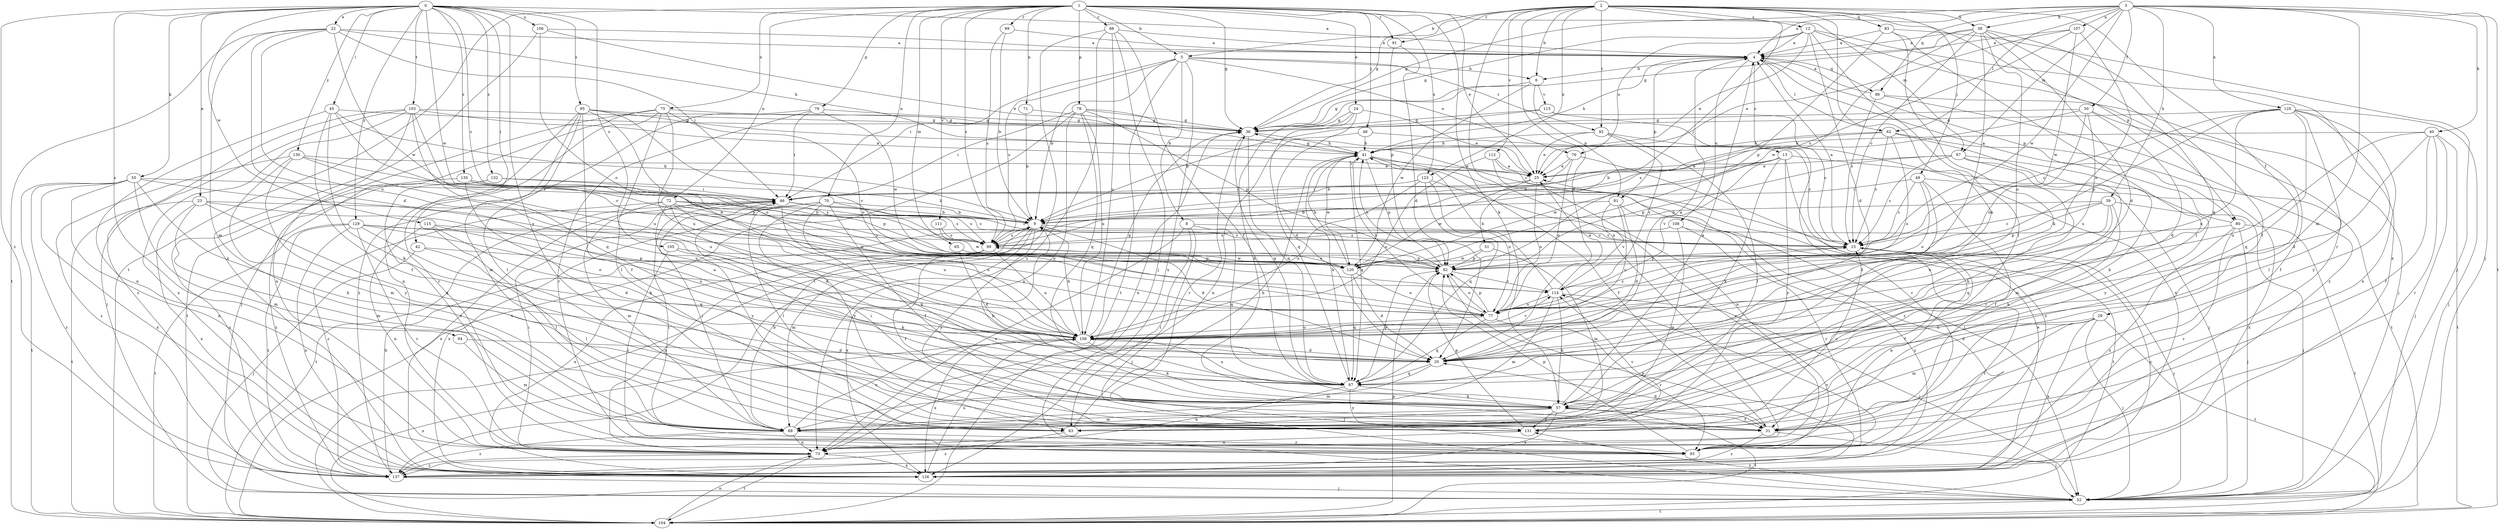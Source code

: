 strict digraph  {
0;
1;
2;
3;
4;
5;
6;
8;
9;
12;
13;
15;
20;
22;
23;
24;
25;
29;
30;
31;
36;
38;
39;
40;
41;
42;
45;
46;
48;
49;
51;
52;
55;
57;
62;
63;
65;
67;
68;
70;
71;
72;
73;
75;
76;
77;
78;
79;
80;
81;
82;
83;
86;
87;
88;
89;
91;
92;
93;
94;
95;
99;
103;
104;
105;
106;
107;
108;
109;
111;
112;
113;
114;
115;
120;
123;
125;
126;
129;
130;
131;
132;
135;
137;
0 -> 4  [label=a];
0 -> 22  [label=e];
0 -> 23  [label=e];
0 -> 42  [label=i];
0 -> 45  [label=i];
0 -> 55  [label=k];
0 -> 94  [label=s];
0 -> 95  [label=s];
0 -> 99  [label=s];
0 -> 103  [label=t];
0 -> 105  [label=u];
0 -> 106  [label=u];
0 -> 115  [label=w];
0 -> 120  [label=w];
0 -> 129  [label=y];
0 -> 130  [label=y];
0 -> 131  [label=y];
0 -> 132  [label=z];
0 -> 135  [label=z];
0 -> 137  [label=z];
1 -> 5  [label=b];
1 -> 24  [label=e];
1 -> 25  [label=e];
1 -> 36  [label=g];
1 -> 48  [label=j];
1 -> 57  [label=k];
1 -> 65  [label=m];
1 -> 67  [label=m];
1 -> 70  [label=n];
1 -> 71  [label=n];
1 -> 72  [label=n];
1 -> 75  [label=o];
1 -> 78  [label=p];
1 -> 79  [label=p];
1 -> 88  [label=r];
1 -> 89  [label=r];
1 -> 91  [label=r];
1 -> 99  [label=s];
1 -> 104  [label=t];
1 -> 111  [label=v];
1 -> 123  [label=x];
2 -> 5  [label=b];
2 -> 6  [label=b];
2 -> 12  [label=c];
2 -> 20  [label=d];
2 -> 29  [label=f];
2 -> 36  [label=g];
2 -> 38  [label=h];
2 -> 49  [label=j];
2 -> 51  [label=j];
2 -> 57  [label=k];
2 -> 73  [label=n];
2 -> 80  [label=p];
2 -> 83  [label=q];
2 -> 91  [label=r];
2 -> 92  [label=r];
2 -> 112  [label=v];
2 -> 123  [label=x];
3 -> 4  [label=a];
3 -> 30  [label=f];
3 -> 36  [label=g];
3 -> 38  [label=h];
3 -> 39  [label=h];
3 -> 40  [label=h];
3 -> 52  [label=j];
3 -> 62  [label=l];
3 -> 67  [label=m];
3 -> 68  [label=m];
3 -> 86  [label=q];
3 -> 104  [label=t];
3 -> 107  [label=u];
3 -> 120  [label=w];
3 -> 125  [label=x];
4 -> 6  [label=b];
4 -> 13  [label=c];
4 -> 41  [label=h];
4 -> 62  [label=l];
4 -> 80  [label=p];
4 -> 81  [label=p];
4 -> 86  [label=q];
4 -> 108  [label=u];
5 -> 6  [label=b];
5 -> 8  [label=b];
5 -> 9  [label=b];
5 -> 46  [label=i];
5 -> 76  [label=o];
5 -> 92  [label=r];
5 -> 99  [label=s];
5 -> 104  [label=t];
5 -> 126  [label=x];
6 -> 36  [label=g];
6 -> 81  [label=p];
6 -> 113  [label=v];
6 -> 120  [label=w];
8 -> 15  [label=c];
8 -> 52  [label=j];
8 -> 63  [label=l];
8 -> 73  [label=n];
8 -> 87  [label=q];
9 -> 15  [label=c];
9 -> 20  [label=d];
9 -> 68  [label=m];
9 -> 99  [label=s];
9 -> 126  [label=x];
9 -> 131  [label=y];
12 -> 4  [label=a];
12 -> 20  [label=d];
12 -> 25  [label=e];
12 -> 36  [label=g];
12 -> 63  [label=l];
12 -> 76  [label=o];
12 -> 93  [label=r];
12 -> 126  [label=x];
13 -> 9  [label=b];
13 -> 25  [label=e];
13 -> 52  [label=j];
13 -> 57  [label=k];
13 -> 93  [label=r];
13 -> 114  [label=v];
13 -> 120  [label=w];
13 -> 131  [label=y];
15 -> 4  [label=a];
15 -> 31  [label=f];
15 -> 52  [label=j];
15 -> 73  [label=n];
15 -> 82  [label=p];
20 -> 4  [label=a];
20 -> 68  [label=m];
20 -> 87  [label=q];
22 -> 4  [label=a];
22 -> 20  [label=d];
22 -> 41  [label=h];
22 -> 46  [label=i];
22 -> 68  [label=m];
22 -> 104  [label=t];
22 -> 109  [label=u];
22 -> 120  [label=w];
23 -> 9  [label=b];
23 -> 68  [label=m];
23 -> 87  [label=q];
23 -> 104  [label=t];
23 -> 109  [label=u];
23 -> 126  [label=x];
24 -> 20  [label=d];
24 -> 25  [label=e];
24 -> 36  [label=g];
24 -> 57  [label=k];
24 -> 87  [label=q];
25 -> 46  [label=i];
25 -> 77  [label=o];
25 -> 120  [label=w];
29 -> 20  [label=d];
29 -> 31  [label=f];
29 -> 52  [label=j];
29 -> 68  [label=m];
29 -> 104  [label=t];
29 -> 109  [label=u];
29 -> 126  [label=x];
30 -> 20  [label=d];
30 -> 31  [label=f];
30 -> 36  [label=g];
30 -> 77  [label=o];
30 -> 99  [label=s];
30 -> 109  [label=u];
31 -> 20  [label=d];
31 -> 46  [label=i];
31 -> 52  [label=j];
31 -> 137  [label=z];
36 -> 41  [label=h];
36 -> 73  [label=n];
36 -> 87  [label=q];
36 -> 93  [label=r];
38 -> 4  [label=a];
38 -> 15  [label=c];
38 -> 20  [label=d];
38 -> 31  [label=f];
38 -> 36  [label=g];
38 -> 77  [label=o];
38 -> 87  [label=q];
38 -> 109  [label=u];
38 -> 120  [label=w];
39 -> 9  [label=b];
39 -> 15  [label=c];
39 -> 52  [label=j];
39 -> 57  [label=k];
39 -> 82  [label=p];
39 -> 87  [label=q];
39 -> 109  [label=u];
40 -> 20  [label=d];
40 -> 31  [label=f];
40 -> 41  [label=h];
40 -> 52  [label=j];
40 -> 93  [label=r];
40 -> 104  [label=t];
40 -> 109  [label=u];
41 -> 25  [label=e];
41 -> 31  [label=f];
41 -> 36  [label=g];
41 -> 52  [label=j];
41 -> 82  [label=p];
41 -> 87  [label=q];
41 -> 120  [label=w];
42 -> 52  [label=j];
42 -> 63  [label=l];
42 -> 82  [label=p];
45 -> 9  [label=b];
45 -> 31  [label=f];
45 -> 36  [label=g];
45 -> 57  [label=k];
45 -> 73  [label=n];
45 -> 109  [label=u];
46 -> 9  [label=b];
46 -> 15  [label=c];
46 -> 99  [label=s];
46 -> 104  [label=t];
46 -> 109  [label=u];
46 -> 126  [label=x];
48 -> 15  [label=c];
48 -> 41  [label=h];
48 -> 73  [label=n];
49 -> 15  [label=c];
49 -> 20  [label=d];
49 -> 31  [label=f];
49 -> 46  [label=i];
49 -> 77  [label=o];
49 -> 126  [label=x];
51 -> 68  [label=m];
51 -> 82  [label=p];
51 -> 120  [label=w];
52 -> 104  [label=t];
52 -> 131  [label=y];
55 -> 46  [label=i];
55 -> 57  [label=k];
55 -> 68  [label=m];
55 -> 73  [label=n];
55 -> 104  [label=t];
55 -> 109  [label=u];
55 -> 126  [label=x];
55 -> 137  [label=z];
57 -> 4  [label=a];
57 -> 9  [label=b];
57 -> 31  [label=f];
57 -> 63  [label=l];
57 -> 68  [label=m];
57 -> 104  [label=t];
57 -> 126  [label=x];
57 -> 131  [label=y];
62 -> 9  [label=b];
62 -> 15  [label=c];
62 -> 41  [label=h];
62 -> 57  [label=k];
62 -> 77  [label=o];
62 -> 104  [label=t];
63 -> 41  [label=h];
63 -> 137  [label=z];
65 -> 20  [label=d];
65 -> 82  [label=p];
67 -> 15  [label=c];
67 -> 25  [label=e];
67 -> 57  [label=k];
67 -> 68  [label=m];
67 -> 82  [label=p];
67 -> 131  [label=y];
68 -> 9  [label=b];
68 -> 46  [label=i];
68 -> 73  [label=n];
68 -> 93  [label=r];
68 -> 109  [label=u];
68 -> 137  [label=z];
70 -> 9  [label=b];
70 -> 31  [label=f];
70 -> 57  [label=k];
70 -> 63  [label=l];
70 -> 99  [label=s];
70 -> 126  [label=x];
70 -> 131  [label=y];
71 -> 9  [label=b];
71 -> 36  [label=g];
72 -> 9  [label=b];
72 -> 15  [label=c];
72 -> 20  [label=d];
72 -> 68  [label=m];
72 -> 77  [label=o];
72 -> 109  [label=u];
72 -> 131  [label=y];
72 -> 137  [label=z];
73 -> 46  [label=i];
73 -> 104  [label=t];
73 -> 126  [label=x];
73 -> 137  [label=z];
75 -> 36  [label=g];
75 -> 52  [label=j];
75 -> 63  [label=l];
75 -> 73  [label=n];
75 -> 77  [label=o];
75 -> 104  [label=t];
75 -> 109  [label=u];
76 -> 9  [label=b];
76 -> 25  [label=e];
76 -> 77  [label=o];
76 -> 137  [label=z];
77 -> 15  [label=c];
77 -> 41  [label=h];
77 -> 82  [label=p];
77 -> 87  [label=q];
77 -> 93  [label=r];
77 -> 109  [label=u];
78 -> 36  [label=g];
78 -> 41  [label=h];
78 -> 46  [label=i];
78 -> 73  [label=n];
78 -> 82  [label=p];
78 -> 87  [label=q];
78 -> 104  [label=t];
78 -> 109  [label=u];
79 -> 36  [label=g];
79 -> 46  [label=i];
79 -> 93  [label=r];
79 -> 120  [label=w];
79 -> 137  [label=z];
80 -> 4  [label=a];
80 -> 52  [label=j];
80 -> 93  [label=r];
80 -> 99  [label=s];
80 -> 104  [label=t];
80 -> 137  [label=z];
81 -> 9  [label=b];
81 -> 20  [label=d];
81 -> 104  [label=t];
81 -> 109  [label=u];
81 -> 114  [label=v];
82 -> 41  [label=h];
82 -> 77  [label=o];
82 -> 114  [label=v];
83 -> 4  [label=a];
83 -> 52  [label=j];
83 -> 57  [label=k];
83 -> 63  [label=l];
83 -> 82  [label=p];
86 -> 4  [label=a];
86 -> 15  [label=c];
86 -> 52  [label=j];
86 -> 137  [label=z];
87 -> 36  [label=g];
87 -> 41  [label=h];
87 -> 57  [label=k];
87 -> 73  [label=n];
87 -> 82  [label=p];
87 -> 109  [label=u];
87 -> 131  [label=y];
88 -> 4  [label=a];
88 -> 31  [label=f];
88 -> 52  [label=j];
88 -> 104  [label=t];
88 -> 109  [label=u];
88 -> 137  [label=z];
89 -> 4  [label=a];
89 -> 9  [label=b];
89 -> 99  [label=s];
91 -> 20  [label=d];
91 -> 82  [label=p];
92 -> 25  [label=e];
92 -> 41  [label=h];
92 -> 63  [label=l];
92 -> 93  [label=r];
92 -> 114  [label=v];
93 -> 46  [label=i];
93 -> 82  [label=p];
94 -> 20  [label=d];
94 -> 68  [label=m];
95 -> 15  [label=c];
95 -> 31  [label=f];
95 -> 36  [label=g];
95 -> 63  [label=l];
95 -> 68  [label=m];
95 -> 77  [label=o];
95 -> 93  [label=r];
95 -> 114  [label=v];
99 -> 31  [label=f];
99 -> 73  [label=n];
99 -> 109  [label=u];
99 -> 120  [label=w];
99 -> 126  [label=x];
103 -> 25  [label=e];
103 -> 36  [label=g];
103 -> 52  [label=j];
103 -> 73  [label=n];
103 -> 87  [label=q];
103 -> 114  [label=v];
103 -> 126  [label=x];
103 -> 137  [label=z];
104 -> 73  [label=n];
104 -> 82  [label=p];
104 -> 109  [label=u];
105 -> 57  [label=k];
105 -> 82  [label=p];
105 -> 93  [label=r];
106 -> 4  [label=a];
106 -> 25  [label=e];
106 -> 77  [label=o];
106 -> 126  [label=x];
107 -> 4  [label=a];
107 -> 25  [label=e];
107 -> 77  [label=o];
107 -> 99  [label=s];
107 -> 120  [label=w];
108 -> 68  [label=m];
108 -> 93  [label=r];
108 -> 99  [label=s];
108 -> 137  [label=z];
109 -> 9  [label=b];
109 -> 20  [label=d];
109 -> 36  [label=g];
109 -> 57  [label=k];
109 -> 114  [label=v];
109 -> 126  [label=x];
111 -> 99  [label=s];
111 -> 120  [label=w];
112 -> 25  [label=e];
112 -> 73  [label=n];
112 -> 109  [label=u];
112 -> 137  [label=z];
113 -> 9  [label=b];
113 -> 15  [label=c];
113 -> 36  [label=g];
113 -> 126  [label=x];
114 -> 25  [label=e];
114 -> 41  [label=h];
114 -> 52  [label=j];
114 -> 57  [label=k];
114 -> 68  [label=m];
114 -> 77  [label=o];
115 -> 15  [label=c];
115 -> 20  [label=d];
115 -> 63  [label=l];
115 -> 73  [label=n];
115 -> 109  [label=u];
120 -> 20  [label=d];
120 -> 41  [label=h];
120 -> 77  [label=o];
120 -> 87  [label=q];
120 -> 99  [label=s];
123 -> 46  [label=i];
123 -> 77  [label=o];
123 -> 87  [label=q];
123 -> 93  [label=r];
123 -> 109  [label=u];
125 -> 15  [label=c];
125 -> 36  [label=g];
125 -> 52  [label=j];
125 -> 63  [label=l];
125 -> 73  [label=n];
125 -> 82  [label=p];
125 -> 87  [label=q];
125 -> 109  [label=u];
125 -> 131  [label=y];
126 -> 15  [label=c];
126 -> 25  [label=e];
126 -> 82  [label=p];
126 -> 109  [label=u];
129 -> 77  [label=o];
129 -> 87  [label=q];
129 -> 93  [label=r];
129 -> 99  [label=s];
129 -> 104  [label=t];
129 -> 120  [label=w];
129 -> 126  [label=x];
129 -> 137  [label=z];
130 -> 25  [label=e];
130 -> 68  [label=m];
130 -> 82  [label=p];
130 -> 109  [label=u];
130 -> 131  [label=y];
130 -> 137  [label=z];
131 -> 15  [label=c];
131 -> 73  [label=n];
131 -> 82  [label=p];
131 -> 114  [label=v];
132 -> 9  [label=b];
132 -> 46  [label=i];
132 -> 93  [label=r];
132 -> 137  [label=z];
135 -> 46  [label=i];
135 -> 57  [label=k];
135 -> 82  [label=p];
135 -> 99  [label=s];
135 -> 137  [label=z];
137 -> 9  [label=b];
137 -> 52  [label=j];
137 -> 114  [label=v];
}
